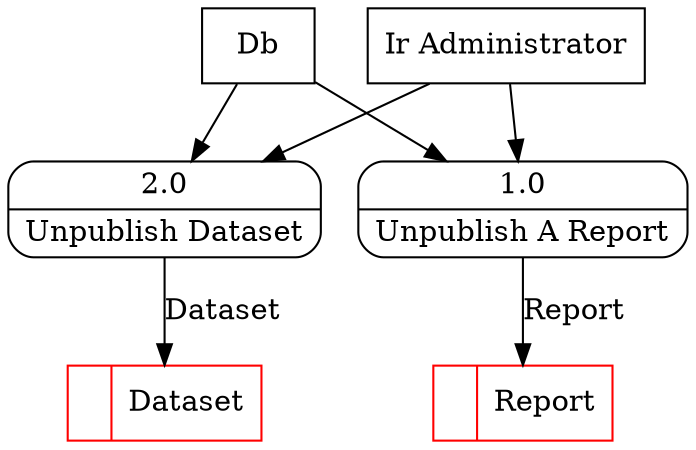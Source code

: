 digraph dfd2{ 
node[shape=record]
200 [label="<f0>  |<f1> Dataset " color=red];
201 [label="<f0>  |<f1> Report " color=red];
202 [label="Db" shape=box];
203 [label="Ir Administrator" shape=box];
204 [label="{<f0> 1.0|<f1> Unpublish A Report }" shape=Mrecord];
205 [label="{<f0> 2.0|<f1> Unpublish Dataset }" shape=Mrecord];
202 -> 204
202 -> 205
203 -> 204
203 -> 205
204 -> 201 [label="Report"]
205 -> 200 [label="Dataset"]
}